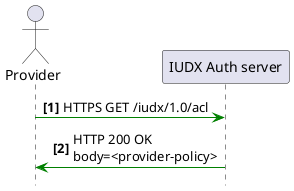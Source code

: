 @startuml
hide footbox

autonumber "<b>[0]"

actor "Provider" as p

participant "IUDX Auth server" as auth


p -[#green]> auth : HTTPS GET /iudx/1.0/acl

auth -[#green]> p : HTTP 200 OK\nbody=<provider-policy>

@enduml
